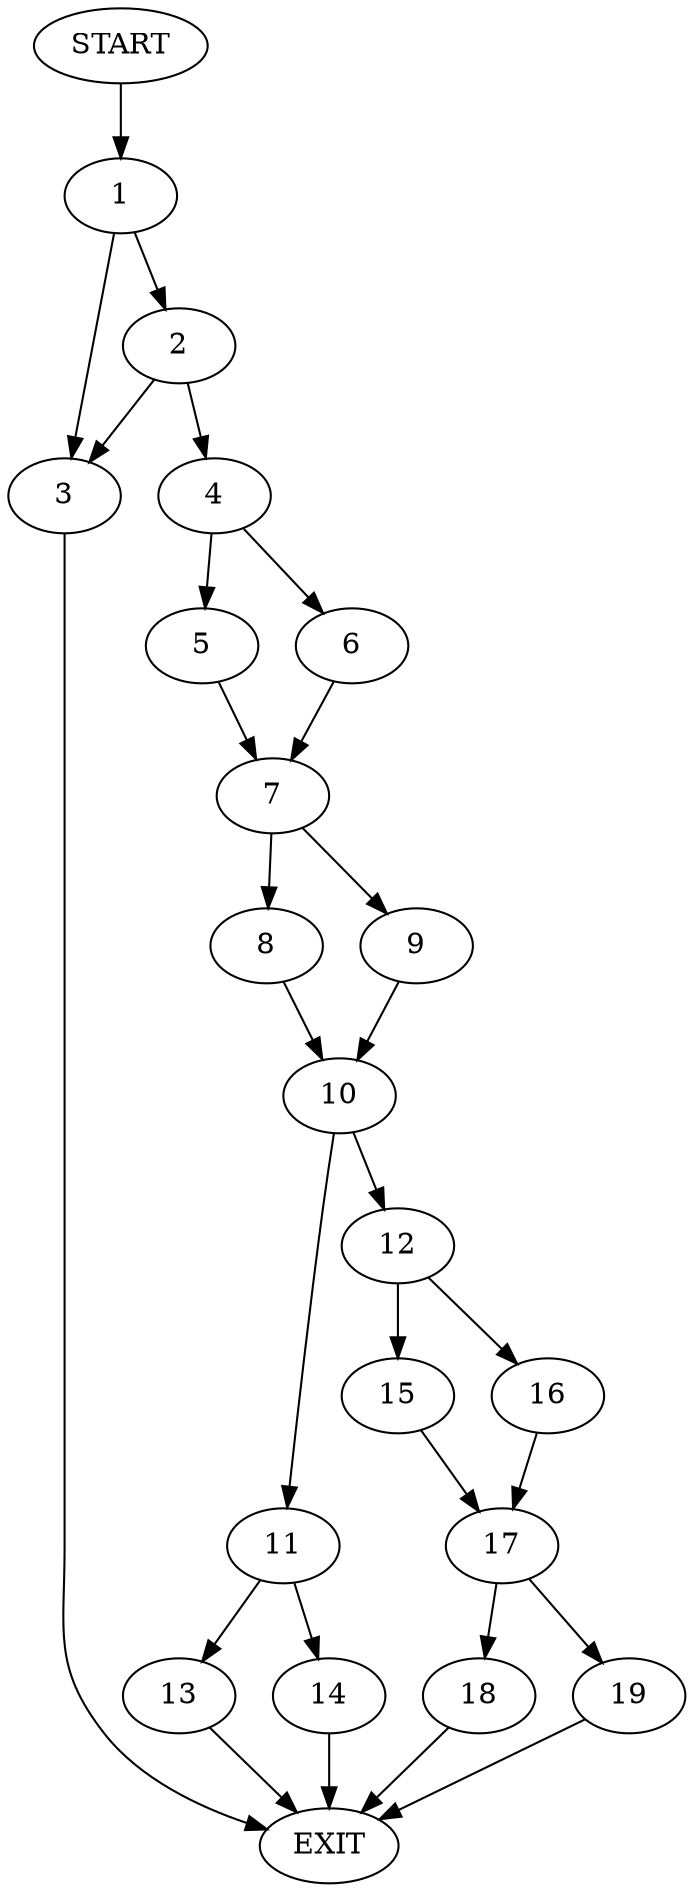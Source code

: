 digraph {
0 [label="START"]
20 [label="EXIT"]
0 -> 1
1 -> 2
1 -> 3
2 -> 4
2 -> 3
3 -> 20
4 -> 5
4 -> 6
6 -> 7
5 -> 7
7 -> 8
7 -> 9
8 -> 10
9 -> 10
10 -> 11
10 -> 12
11 -> 13
11 -> 14
12 -> 15
12 -> 16
14 -> 20
13 -> 20
16 -> 17
15 -> 17
17 -> 18
17 -> 19
19 -> 20
18 -> 20
}
